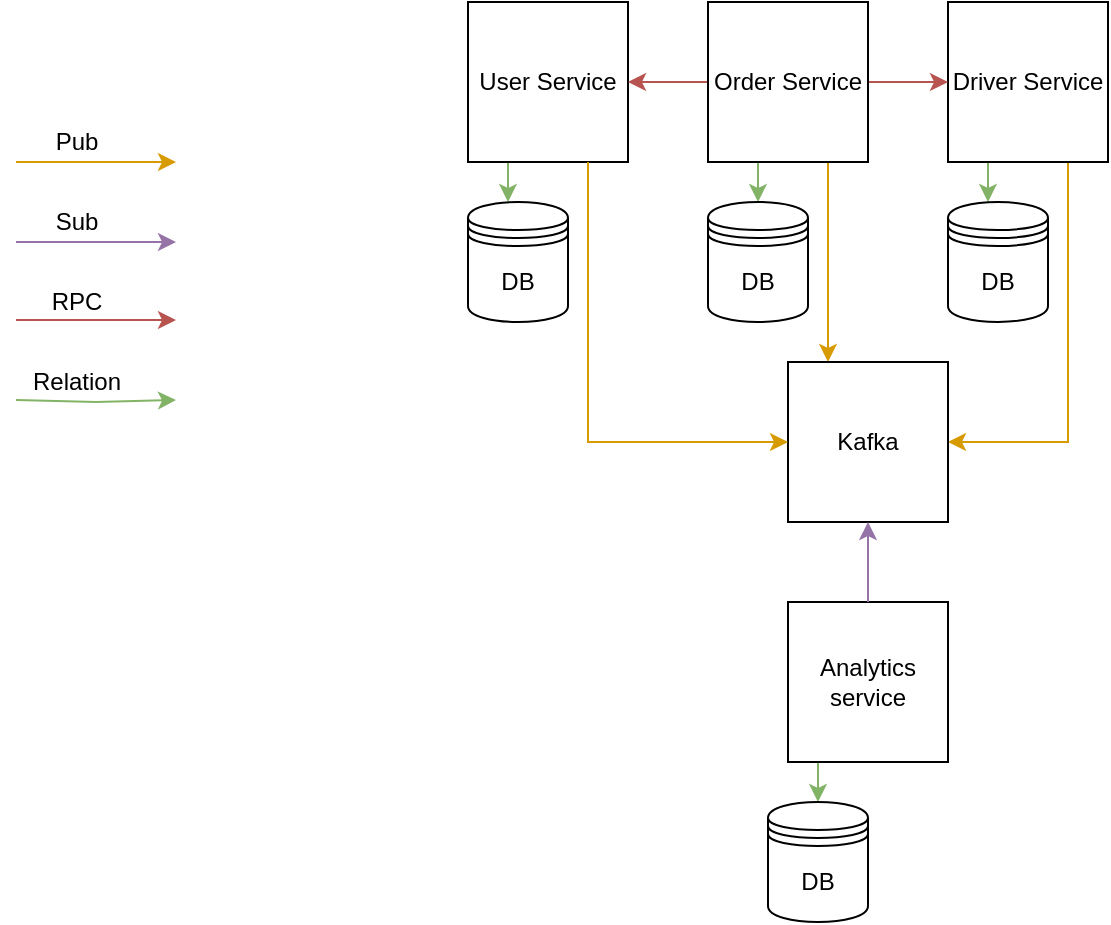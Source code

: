 <mxfile version="18.0.1" type="device"><diagram id="zFBP-XUctE3nVF9cw5jl" name="Page-1"><mxGraphModel dx="786" dy="545" grid="0" gridSize="10" guides="1" tooltips="1" connect="1" arrows="1" fold="1" page="1" pageScale="1" pageWidth="827" pageHeight="1169" math="0" shadow="0"><root><mxCell id="0"/><mxCell id="1" parent="0"/><mxCell id="vAEZp4bgzZWKbFIoxMAY-40" value="" style="edgeStyle=orthogonalEdgeStyle;rounded=0;orthogonalLoop=1;jettySize=auto;html=1;fillColor=#d5e8d4;strokeColor=#82b366;" edge="1" parent="1" source="vAEZp4bgzZWKbFIoxMAY-1" target="vAEZp4bgzZWKbFIoxMAY-27"><mxGeometry relative="1" as="geometry"><Array as="points"><mxPoint x="260" y="250"/><mxPoint x="260" y="250"/></Array></mxGeometry></mxCell><mxCell id="vAEZp4bgzZWKbFIoxMAY-1" value="User Service" style="whiteSpace=wrap;html=1;aspect=fixed;" vertex="1" parent="1"><mxGeometry x="240" y="160" width="80" height="80" as="geometry"/></mxCell><mxCell id="vAEZp4bgzZWKbFIoxMAY-44" value="" style="edgeStyle=orthogonalEdgeStyle;rounded=0;orthogonalLoop=1;jettySize=auto;html=1;exitX=0.25;exitY=1;exitDx=0;exitDy=0;fillColor=#d5e8d4;strokeColor=#82b366;" edge="1" parent="1" source="vAEZp4bgzZWKbFIoxMAY-2" target="vAEZp4bgzZWKbFIoxMAY-41"><mxGeometry relative="1" as="geometry"><Array as="points"><mxPoint x="500" y="250"/><mxPoint x="500" y="250"/></Array></mxGeometry></mxCell><mxCell id="vAEZp4bgzZWKbFIoxMAY-47" style="edgeStyle=orthogonalEdgeStyle;rounded=0;orthogonalLoop=1;jettySize=auto;html=1;exitX=0.75;exitY=1;exitDx=0;exitDy=0;entryX=1;entryY=0.5;entryDx=0;entryDy=0;fillColor=#ffe6cc;strokeColor=#d79b00;" edge="1" parent="1" source="vAEZp4bgzZWKbFIoxMAY-2" target="vAEZp4bgzZWKbFIoxMAY-19"><mxGeometry relative="1" as="geometry"/></mxCell><mxCell id="vAEZp4bgzZWKbFIoxMAY-2" value="Driver Service" style="whiteSpace=wrap;html=1;aspect=fixed;" vertex="1" parent="1"><mxGeometry x="480" y="160" width="80" height="80" as="geometry"/></mxCell><mxCell id="vAEZp4bgzZWKbFIoxMAY-34" style="edgeStyle=orthogonalEdgeStyle;rounded=0;orthogonalLoop=1;jettySize=auto;html=1;exitX=0;exitY=1;exitDx=0;exitDy=0;entryX=0.5;entryY=0;entryDx=0;entryDy=0;fillColor=#d5e8d4;strokeColor=#82b366;" edge="1" parent="1" source="vAEZp4bgzZWKbFIoxMAY-4" target="vAEZp4bgzZWKbFIoxMAY-30"><mxGeometry relative="1" as="geometry"/></mxCell><mxCell id="vAEZp4bgzZWKbFIoxMAY-46" style="edgeStyle=orthogonalEdgeStyle;rounded=0;orthogonalLoop=1;jettySize=auto;html=1;exitX=0.75;exitY=1;exitDx=0;exitDy=0;entryX=0.25;entryY=0;entryDx=0;entryDy=0;fillColor=#ffe6cc;strokeColor=#d79b00;" edge="1" parent="1" source="vAEZp4bgzZWKbFIoxMAY-4" target="vAEZp4bgzZWKbFIoxMAY-19"><mxGeometry relative="1" as="geometry"/></mxCell><mxCell id="vAEZp4bgzZWKbFIoxMAY-50" value="" style="edgeStyle=orthogonalEdgeStyle;rounded=0;orthogonalLoop=1;jettySize=auto;html=1;fillColor=#f8cecc;strokeColor=#b85450;" edge="1" parent="1" source="vAEZp4bgzZWKbFIoxMAY-4" target="vAEZp4bgzZWKbFIoxMAY-1"><mxGeometry relative="1" as="geometry"/></mxCell><mxCell id="vAEZp4bgzZWKbFIoxMAY-51" value="" style="edgeStyle=orthogonalEdgeStyle;rounded=0;orthogonalLoop=1;jettySize=auto;html=1;fillColor=#f8cecc;strokeColor=#b85450;" edge="1" parent="1" source="vAEZp4bgzZWKbFIoxMAY-4" target="vAEZp4bgzZWKbFIoxMAY-2"><mxGeometry relative="1" as="geometry"/></mxCell><mxCell id="vAEZp4bgzZWKbFIoxMAY-4" value="Order&amp;nbsp;Service" style="whiteSpace=wrap;html=1;aspect=fixed;" vertex="1" parent="1"><mxGeometry x="360" y="160" width="80" height="80" as="geometry"/></mxCell><mxCell id="vAEZp4bgzZWKbFIoxMAY-38" value="" style="edgeStyle=orthogonalEdgeStyle;rounded=0;orthogonalLoop=1;jettySize=auto;html=1;fillColor=#d5e8d4;strokeColor=#82b366;" edge="1" parent="1" source="vAEZp4bgzZWKbFIoxMAY-5" target="vAEZp4bgzZWKbFIoxMAY-36"><mxGeometry relative="1" as="geometry"><Array as="points"><mxPoint x="415" y="550"/><mxPoint x="415" y="550"/></Array></mxGeometry></mxCell><mxCell id="vAEZp4bgzZWKbFIoxMAY-5" value="Analytics service" style="whiteSpace=wrap;html=1;aspect=fixed;" vertex="1" parent="1"><mxGeometry x="400" y="460" width="80" height="80" as="geometry"/></mxCell><mxCell id="vAEZp4bgzZWKbFIoxMAY-6" value="" style="endArrow=classic;html=1;rounded=0;fillColor=#d5e8d4;strokeColor=#82b366;" edge="1" parent="1"><mxGeometry width="50" height="50" relative="1" as="geometry"><mxPoint x="14" y="359" as="sourcePoint"/><mxPoint x="94" y="359" as="targetPoint"/><Array as="points"><mxPoint x="54" y="360"/></Array></mxGeometry></mxCell><mxCell id="vAEZp4bgzZWKbFIoxMAY-7" value="Relation" style="text;html=1;align=center;verticalAlign=middle;resizable=0;points=[];autosize=1;strokeColor=none;fillColor=none;" vertex="1" parent="1"><mxGeometry x="14" y="340" width="60" height="20" as="geometry"/></mxCell><mxCell id="vAEZp4bgzZWKbFIoxMAY-11" value="" style="endArrow=classic;html=1;rounded=0;fillColor=#f8cecc;strokeColor=#b85450;" edge="1" parent="1"><mxGeometry width="50" height="50" relative="1" as="geometry"><mxPoint x="14" y="319" as="sourcePoint"/><mxPoint x="94" y="319" as="targetPoint"/></mxGeometry></mxCell><mxCell id="vAEZp4bgzZWKbFIoxMAY-12" value="RPC" style="text;html=1;align=center;verticalAlign=middle;resizable=0;points=[];autosize=1;strokeColor=none;fillColor=none;" vertex="1" parent="1"><mxGeometry x="24" y="300" width="40" height="20" as="geometry"/></mxCell><mxCell id="vAEZp4bgzZWKbFIoxMAY-14" value="" style="endArrow=classic;html=1;rounded=0;fillColor=#ffe6cc;strokeColor=#d79b00;" edge="1" parent="1"><mxGeometry width="50" height="50" relative="1" as="geometry"><mxPoint x="14" y="240" as="sourcePoint"/><mxPoint x="94" y="240" as="targetPoint"/></mxGeometry></mxCell><mxCell id="vAEZp4bgzZWKbFIoxMAY-15" value="Pub" style="text;html=1;align=center;verticalAlign=middle;resizable=0;points=[];autosize=1;strokeColor=none;fillColor=none;" vertex="1" parent="1"><mxGeometry x="24" y="220" width="40" height="20" as="geometry"/></mxCell><mxCell id="vAEZp4bgzZWKbFIoxMAY-16" value="" style="endArrow=classic;html=1;rounded=0;fillColor=#e1d5e7;strokeColor=#9673a6;" edge="1" parent="1"><mxGeometry width="50" height="50" relative="1" as="geometry"><mxPoint x="14" y="280" as="sourcePoint"/><mxPoint x="94" y="280" as="targetPoint"/></mxGeometry></mxCell><mxCell id="vAEZp4bgzZWKbFIoxMAY-17" value="Sub" style="text;html=1;align=center;verticalAlign=middle;resizable=0;points=[];autosize=1;strokeColor=none;fillColor=none;" vertex="1" parent="1"><mxGeometry x="24" y="260" width="40" height="20" as="geometry"/></mxCell><mxCell id="vAEZp4bgzZWKbFIoxMAY-19" value="Kafka" style="whiteSpace=wrap;html=1;aspect=fixed;" vertex="1" parent="1"><mxGeometry x="400" y="340" width="80" height="80" as="geometry"/></mxCell><mxCell id="vAEZp4bgzZWKbFIoxMAY-20" value="" style="endArrow=classic;html=1;rounded=0;fillColor=#ffe6cc;strokeColor=#d79b00;entryX=0;entryY=0.5;entryDx=0;entryDy=0;exitX=0.75;exitY=1;exitDx=0;exitDy=0;" edge="1" parent="1" source="vAEZp4bgzZWKbFIoxMAY-1" target="vAEZp4bgzZWKbFIoxMAY-19"><mxGeometry width="50" height="50" relative="1" as="geometry"><mxPoint x="190" y="309.5" as="sourcePoint"/><mxPoint x="270" y="309.5" as="targetPoint"/><Array as="points"><mxPoint x="300" y="320"/><mxPoint x="300" y="380"/></Array></mxGeometry></mxCell><mxCell id="vAEZp4bgzZWKbFIoxMAY-23" value="" style="endArrow=classic;html=1;rounded=0;fillColor=#e1d5e7;strokeColor=#9673a6;exitX=0.5;exitY=0;exitDx=0;exitDy=0;entryX=0.5;entryY=1;entryDx=0;entryDy=0;" edge="1" parent="1" source="vAEZp4bgzZWKbFIoxMAY-5" target="vAEZp4bgzZWKbFIoxMAY-19"><mxGeometry width="50" height="50" relative="1" as="geometry"><mxPoint x="370" y="390" as="sourcePoint"/><mxPoint x="450" y="390" as="targetPoint"/></mxGeometry></mxCell><mxCell id="vAEZp4bgzZWKbFIoxMAY-27" value="DB" style="shape=datastore;whiteSpace=wrap;html=1;" vertex="1" parent="1"><mxGeometry x="240" y="260" width="50" height="60" as="geometry"/></mxCell><mxCell id="vAEZp4bgzZWKbFIoxMAY-30" value="DB" style="shape=datastore;whiteSpace=wrap;html=1;" vertex="1" parent="1"><mxGeometry x="360" y="260" width="50" height="60" as="geometry"/></mxCell><mxCell id="vAEZp4bgzZWKbFIoxMAY-36" value="DB" style="shape=datastore;whiteSpace=wrap;html=1;" vertex="1" parent="1"><mxGeometry x="390" y="560" width="50" height="60" as="geometry"/></mxCell><mxCell id="vAEZp4bgzZWKbFIoxMAY-41" value="DB" style="shape=datastore;whiteSpace=wrap;html=1;" vertex="1" parent="1"><mxGeometry x="480" y="260" width="50" height="60" as="geometry"/></mxCell></root></mxGraphModel></diagram></mxfile>